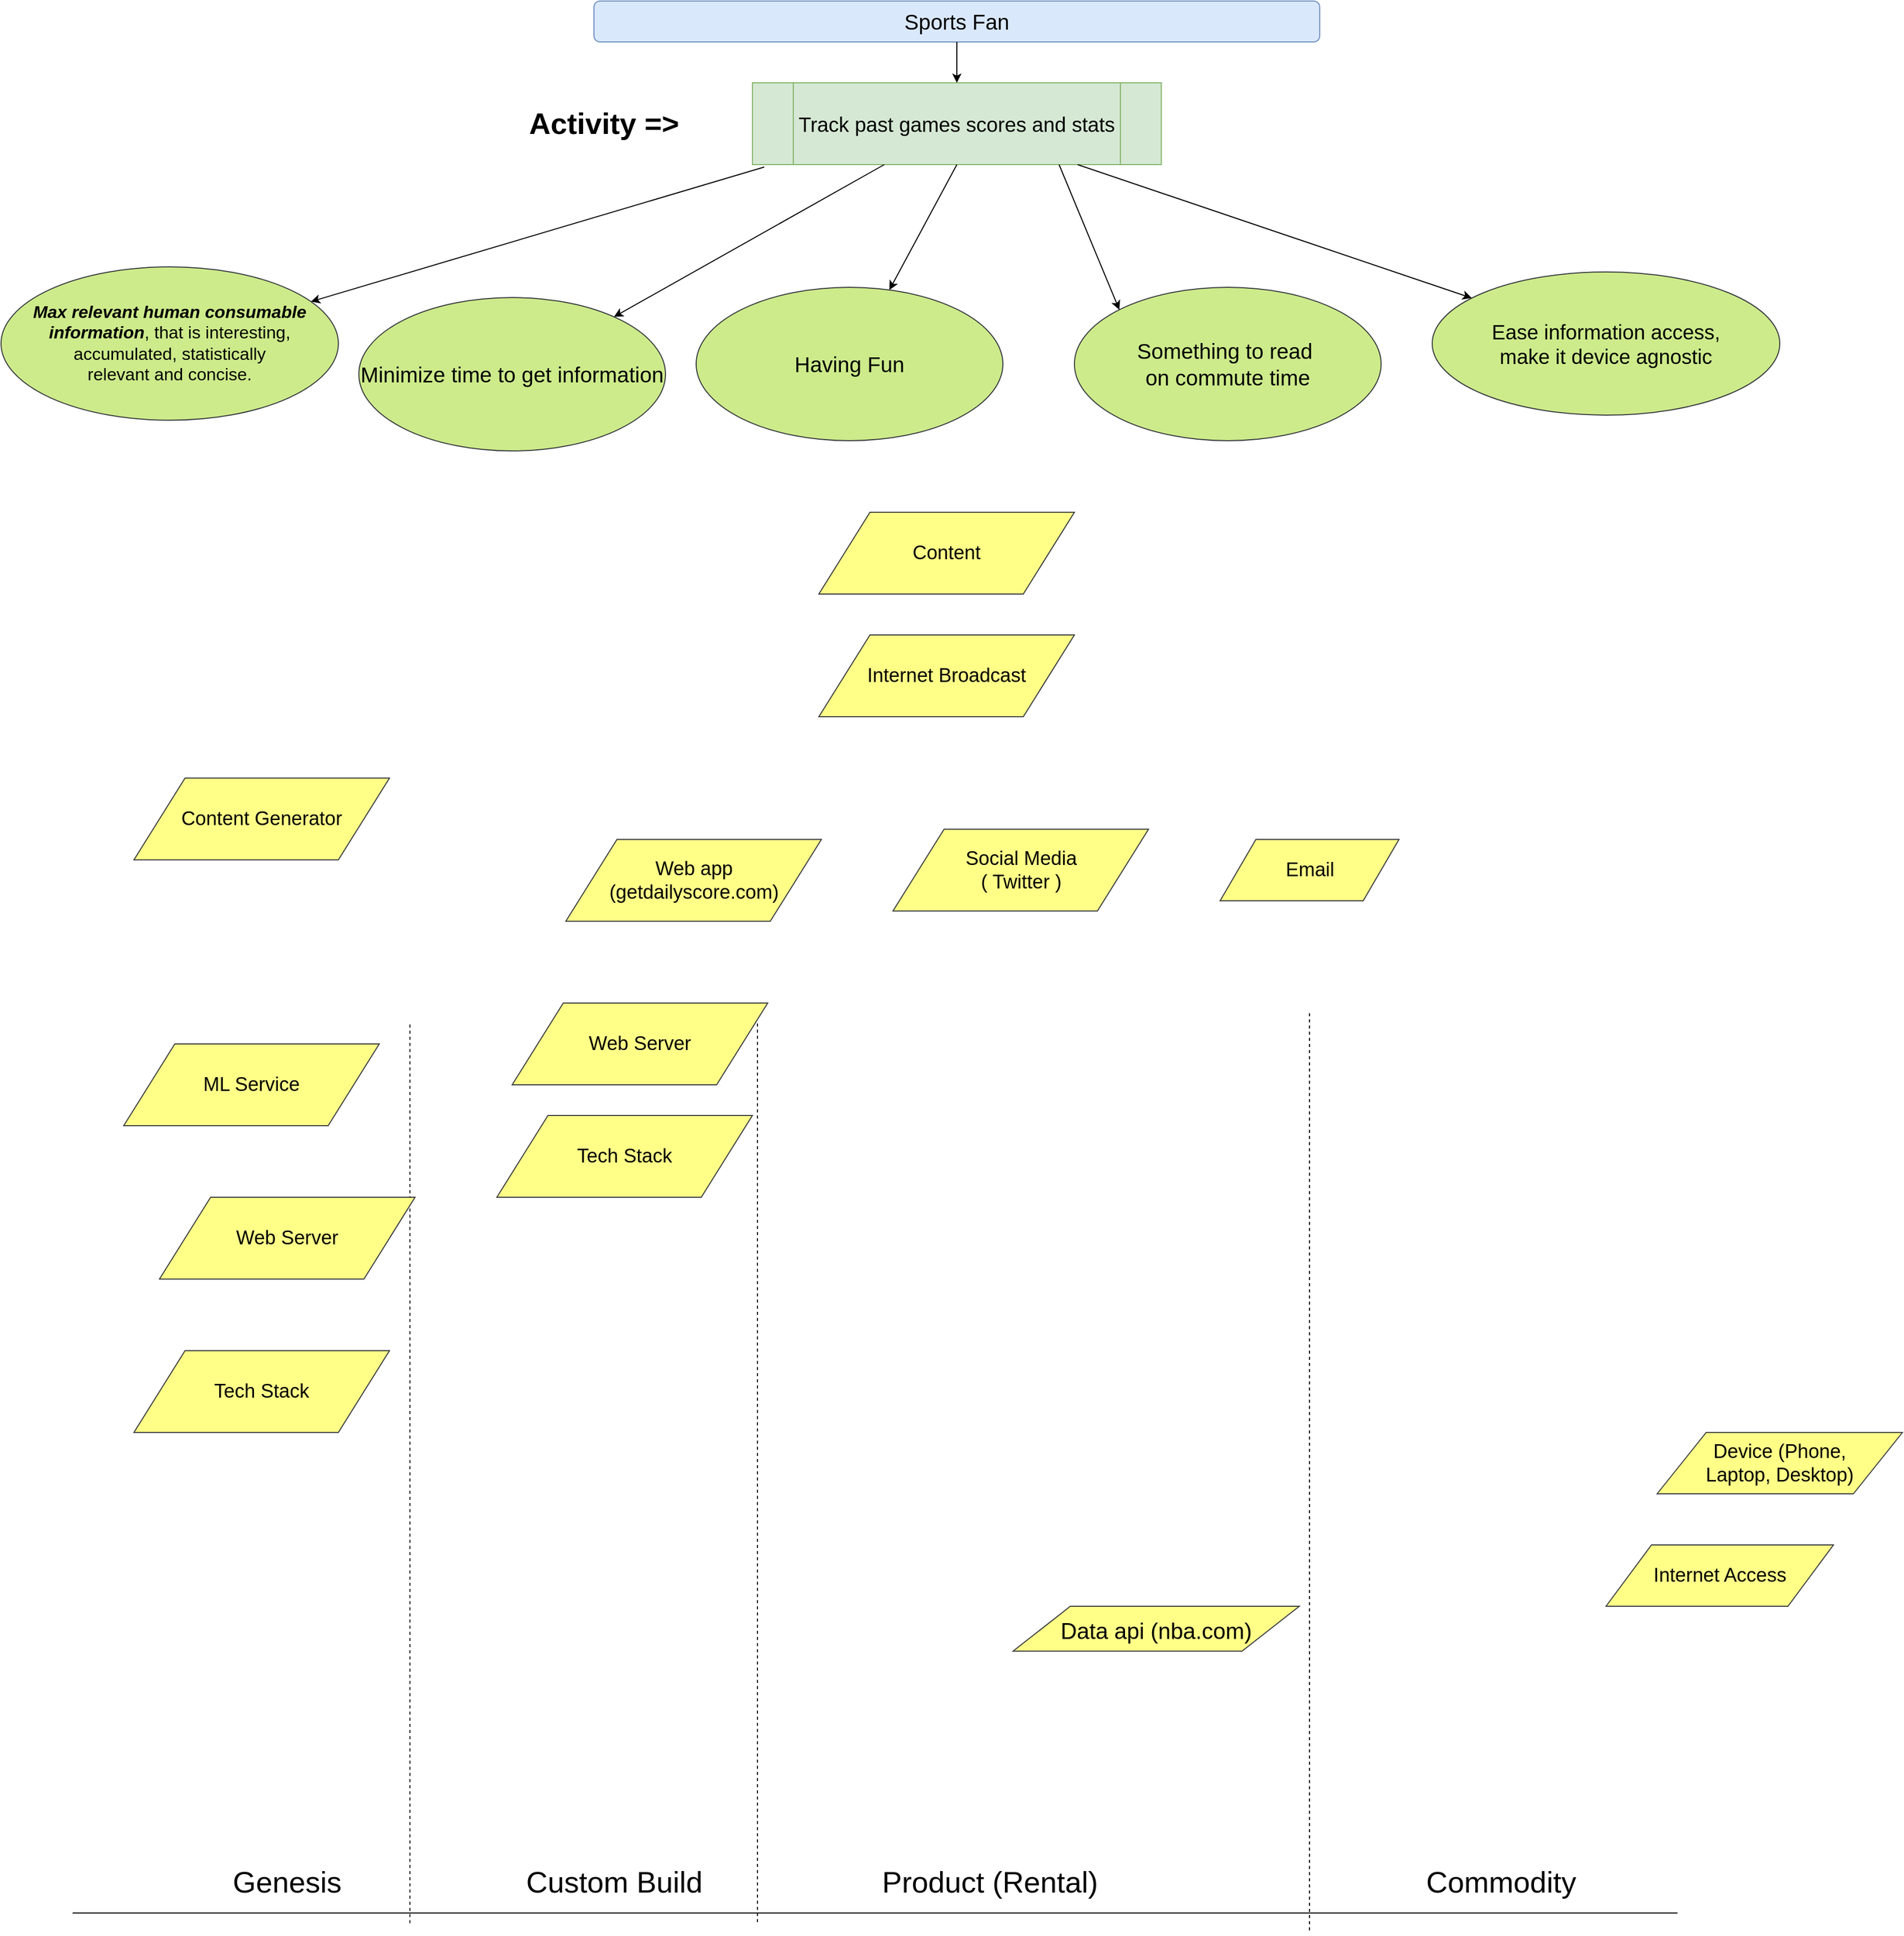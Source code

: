 <mxfile version="12.5.5" type="device"><diagram name="Page-1" id="42789a77-a242-8287-6e28-9cd8cfd52e62"><mxGraphModel dx="3695" dy="2098" grid="1" gridSize="10" guides="1" tooltips="1" connect="1" arrows="1" fold="1" page="1" pageScale="1" pageWidth="1100" pageHeight="850" background="#ffffff" math="0" shadow="0"><root><mxCell id="0"/><mxCell id="1" parent="0"/><mxCell id="Sqfoyh81WpPyErl1hCWX-1" value="Sports Fan" style="rounded=1;whiteSpace=wrap;html=1;fillColor=#dae8fc;strokeColor=#6c8ebf;fontSize=21;" parent="1" vertex="1"><mxGeometry x="440" y="-810" width="710" height="40" as="geometry"/></mxCell><mxCell id="Sqfoyh81WpPyErl1hCWX-2" value="Activity =&amp;gt;" style="text;html=1;strokeColor=none;fillColor=none;align=center;verticalAlign=middle;whiteSpace=wrap;rounded=0;fontStyle=1;fontSize=29;" parent="1" vertex="1"><mxGeometry x="320" y="-722.5" width="260" height="65" as="geometry"/></mxCell><mxCell id="Sqfoyh81WpPyErl1hCWX-3" value="Track past games scores and stats" style="shape=process;whiteSpace=wrap;html=1;backgroundOutline=1;fillColor=#d5e8d4;strokeColor=#82b366;fontSize=20;fontStyle=0" parent="1" vertex="1"><mxGeometry x="595" y="-730" width="400" height="80" as="geometry"/></mxCell><mxCell id="Sqfoyh81WpPyErl1hCWX-4" value="&lt;span style=&quot;font-size: 17px&quot;&gt;&lt;b style=&quot;font-style: italic ; font-size: 17px&quot;&gt;Max relevant human consumable &lt;br&gt;information&lt;/b&gt;&lt;/span&gt;, that is interesting, accumulated, statistically &lt;br&gt;relevant and concise." style="ellipse;whiteSpace=wrap;html=1;fillColor=#cdeb8b;strokeColor=#36393d;fontSize=17;" parent="1" vertex="1"><mxGeometry x="-140" y="-550" width="330" height="150" as="geometry"/></mxCell><mxCell id="Sqfoyh81WpPyErl1hCWX-7" value="Minimize time to get information" style="ellipse;whiteSpace=wrap;html=1;fillColor=#cdeb8b;strokeColor=#36393d;fontSize=21;" parent="1" vertex="1"><mxGeometry x="210" y="-520" width="300" height="150" as="geometry"/></mxCell><mxCell id="Sqfoyh81WpPyErl1hCWX-8" value="Ease information access, &lt;br&gt;make it device agnostic" style="ellipse;whiteSpace=wrap;html=1;fillColor=#cdeb8b;strokeColor=#36393d;fontSize=20;" parent="1" vertex="1"><mxGeometry x="1260" y="-545" width="340" height="140" as="geometry"/></mxCell><mxCell id="Sqfoyh81WpPyErl1hCWX-10" value="" style="endArrow=classic;html=1;exitX=0.029;exitY=1.03;exitDx=0;exitDy=0;exitPerimeter=0;" parent="1" source="Sqfoyh81WpPyErl1hCWX-3" target="Sqfoyh81WpPyErl1hCWX-4" edge="1"><mxGeometry width="50" height="50" relative="1" as="geometry"><mxPoint x="280" y="-350" as="sourcePoint"/><mxPoint x="70" y="-40" as="targetPoint"/></mxGeometry></mxCell><mxCell id="Sqfoyh81WpPyErl1hCWX-11" value="" style="endArrow=classic;html=1;" parent="1" source="Sqfoyh81WpPyErl1hCWX-3" target="Sqfoyh81WpPyErl1hCWX-7" edge="1"><mxGeometry width="50" height="50" relative="1" as="geometry"><mxPoint x="10" y="-110" as="sourcePoint"/><mxPoint x="60" y="-160" as="targetPoint"/></mxGeometry></mxCell><mxCell id="Sqfoyh81WpPyErl1hCWX-12" value="" style="endArrow=classic;html=1;" parent="1" source="Sqfoyh81WpPyErl1hCWX-3" target="Sqfoyh81WpPyErl1hCWX-8" edge="1"><mxGeometry width="50" height="50" relative="1" as="geometry"><mxPoint x="10" y="-110" as="sourcePoint"/><mxPoint x="60" y="-160" as="targetPoint"/></mxGeometry></mxCell><mxCell id="Sqfoyh81WpPyErl1hCWX-14" value="" style="endArrow=classic;html=1;fontSize=19;" parent="1" source="Sqfoyh81WpPyErl1hCWX-1" target="Sqfoyh81WpPyErl1hCWX-3" edge="1"><mxGeometry width="50" height="50" relative="1" as="geometry"><mxPoint x="50" y="-410" as="sourcePoint"/><mxPoint x="100" y="-460" as="targetPoint"/></mxGeometry></mxCell><mxCell id="Sqfoyh81WpPyErl1hCWX-27" value="Email" style="shape=parallelogram;perimeter=parallelogramPerimeter;whiteSpace=wrap;html=1;fontSize=19;fillColor=#ffff88;strokeColor=#36393d;" parent="1" vertex="1"><mxGeometry x="1052.5" y="10" width="175" height="60" as="geometry"/></mxCell><mxCell id="Sqfoyh81WpPyErl1hCWX-29" value="Device (Phone, &lt;br&gt;Laptop, Desktop)" style="shape=parallelogram;perimeter=parallelogramPerimeter;whiteSpace=wrap;html=1;fontSize=19;fillColor=#ffff88;strokeColor=#36393d;" parent="1" vertex="1"><mxGeometry x="1480" y="590" width="240" height="60" as="geometry"/></mxCell><mxCell id="Sqfoyh81WpPyErl1hCWX-30" value="Internet Access" style="shape=parallelogram;perimeter=parallelogramPerimeter;whiteSpace=wrap;html=1;fontSize=19;fillColor=#ffff88;strokeColor=#36393d;" parent="1" vertex="1"><mxGeometry x="1430" y="700" width="222.5" height="60" as="geometry"/></mxCell><mxCell id="Sqfoyh81WpPyErl1hCWX-33" value="" style="endArrow=none;html=1;fontSize=19;" parent="1" edge="1"><mxGeometry width="50" height="50" relative="1" as="geometry"><mxPoint x="-70" y="1060" as="sourcePoint"/><mxPoint x="1500" y="1060" as="targetPoint"/></mxGeometry></mxCell><mxCell id="Sqfoyh81WpPyErl1hCWX-35" value="Genesis&lt;br style=&quot;font-size: 29px;&quot;&gt;" style="text;html=1;strokeColor=none;fillColor=none;align=center;verticalAlign=middle;whiteSpace=wrap;rounded=0;fontSize=29;" parent="1" vertex="1"><mxGeometry x="70" y="1020" width="140" height="20" as="geometry"/></mxCell><mxCell id="Sqfoyh81WpPyErl1hCWX-37" value="" style="endArrow=none;dashed=1;html=1;fontSize=21;" parent="1" edge="1"><mxGeometry width="50" height="50" relative="1" as="geometry"><mxPoint x="260" y="1070" as="sourcePoint"/><mxPoint x="260" y="190" as="targetPoint"/></mxGeometry></mxCell><mxCell id="Sqfoyh81WpPyErl1hCWX-41" value="Custom Build" style="text;html=1;strokeColor=none;fillColor=none;align=center;verticalAlign=middle;whiteSpace=wrap;rounded=0;fontSize=29;" parent="1" vertex="1"><mxGeometry x="350" y="1020" width="220" height="20" as="geometry"/></mxCell><mxCell id="Sqfoyh81WpPyErl1hCWX-43" value="" style="endArrow=none;dashed=1;html=1;fontSize=21;" parent="1" edge="1"><mxGeometry width="50" height="50" relative="1" as="geometry"><mxPoint x="600" y="190" as="sourcePoint"/><mxPoint x="600" y="1070" as="targetPoint"/></mxGeometry></mxCell><mxCell id="Sqfoyh81WpPyErl1hCWX-44" value="Product (Rental)" style="text;html=1;strokeColor=none;fillColor=none;align=center;verticalAlign=middle;whiteSpace=wrap;rounded=0;fontSize=29;" parent="1" vertex="1"><mxGeometry x="710" y="1000" width="235" height="60" as="geometry"/></mxCell><mxCell id="Sqfoyh81WpPyErl1hCWX-46" value="Commodity" style="text;html=1;strokeColor=none;fillColor=none;align=center;verticalAlign=middle;whiteSpace=wrap;rounded=0;fontSize=29;" parent="1" vertex="1"><mxGeometry x="1210" y="1000" width="235" height="60" as="geometry"/></mxCell><mxCell id="Sqfoyh81WpPyErl1hCWX-59" value="&lt;font style=&quot;font-size: 22px&quot;&gt;Data api (nba.com)&lt;/font&gt;" style="shape=parallelogram;perimeter=parallelogramPerimeter;whiteSpace=wrap;html=1;fontSize=29;fillColor=#ffff88;strokeColor=#36393d;" parent="1" vertex="1"><mxGeometry x="850" y="760" width="280" height="43.91" as="geometry"/></mxCell><mxCell id="lyD-HpiRpPjOEnl6V3W5-5" value="Web app &lt;br&gt;(getdailyscore.com)" style="shape=parallelogram;perimeter=parallelogramPerimeter;whiteSpace=wrap;html=1;fontSize=19;fillColor=#ffff88;strokeColor=#36393d;" parent="1" vertex="1"><mxGeometry x="412.5" y="10" width="250" height="80" as="geometry"/></mxCell><mxCell id="lyD-HpiRpPjOEnl6V3W5-22" value="" style="endArrow=none;dashed=1;html=1;fontSize=21;" parent="1" edge="1"><mxGeometry width="50" height="50" relative="1" as="geometry"><mxPoint x="1140" y="180" as="sourcePoint"/><mxPoint x="1140" y="1080" as="targetPoint"/></mxGeometry></mxCell><mxCell id="IzNHaIqhkJBboBlYr7tV-2" value="Having Fun" style="ellipse;whiteSpace=wrap;html=1;fillColor=#cdeb8b;strokeColor=#36393d;fontSize=21;" vertex="1" parent="1"><mxGeometry x="540" y="-530" width="300" height="150" as="geometry"/></mxCell><mxCell id="IzNHaIqhkJBboBlYr7tV-6" value="Something to read&amp;nbsp;&lt;br&gt;on commute time" style="ellipse;whiteSpace=wrap;html=1;fillColor=#cdeb8b;strokeColor=#36393d;fontSize=21;" vertex="1" parent="1"><mxGeometry x="910" y="-530" width="300" height="150" as="geometry"/></mxCell><mxCell id="IzNHaIqhkJBboBlYr7tV-8" value="" style="endArrow=classic;html=1;exitX=0.5;exitY=1;exitDx=0;exitDy=0;" edge="1" parent="1" source="Sqfoyh81WpPyErl1hCWX-3" target="IzNHaIqhkJBboBlYr7tV-2"><mxGeometry width="50" height="50" relative="1" as="geometry"><mxPoint x="110" y="-190" as="sourcePoint"/><mxPoint x="160" y="-240" as="targetPoint"/></mxGeometry></mxCell><mxCell id="IzNHaIqhkJBboBlYr7tV-10" value="" style="endArrow=classic;html=1;exitX=0.75;exitY=1;exitDx=0;exitDy=0;entryX=0;entryY=0;entryDx=0;entryDy=0;" edge="1" parent="1" source="Sqfoyh81WpPyErl1hCWX-3" target="IzNHaIqhkJBboBlYr7tV-6"><mxGeometry width="50" height="50" relative="1" as="geometry"><mxPoint x="750" y="-230" as="sourcePoint"/><mxPoint x="800" y="-280" as="targetPoint"/></mxGeometry></mxCell><mxCell id="IzNHaIqhkJBboBlYr7tV-11" value="Content" style="shape=parallelogram;perimeter=parallelogramPerimeter;whiteSpace=wrap;html=1;fontSize=19;fillColor=#ffff88;strokeColor=#36393d;" vertex="1" parent="1"><mxGeometry x="660" y="-310" width="250" height="80" as="geometry"/></mxCell><mxCell id="IzNHaIqhkJBboBlYr7tV-13" value="Internet Broadcast" style="shape=parallelogram;perimeter=parallelogramPerimeter;whiteSpace=wrap;html=1;fontSize=19;fillColor=#ffff88;strokeColor=#36393d;" vertex="1" parent="1"><mxGeometry x="660" y="-190" width="250" height="80" as="geometry"/></mxCell><mxCell id="IzNHaIqhkJBboBlYr7tV-14" value="Social Media &lt;br&gt;( Twitter )" style="shape=parallelogram;perimeter=parallelogramPerimeter;whiteSpace=wrap;html=1;fontSize=19;fillColor=#ffff88;strokeColor=#36393d;" vertex="1" parent="1"><mxGeometry x="732.5" width="250" height="80" as="geometry"/></mxCell><mxCell id="IzNHaIqhkJBboBlYr7tV-16" value="Content Generator" style="shape=parallelogram;perimeter=parallelogramPerimeter;whiteSpace=wrap;html=1;fontSize=19;fillColor=#ffff88;strokeColor=#36393d;" vertex="1" parent="1"><mxGeometry x="-10" y="-50" width="250" height="80" as="geometry"/></mxCell><mxCell id="IzNHaIqhkJBboBlYr7tV-17" value="ML Service" style="shape=parallelogram;perimeter=parallelogramPerimeter;whiteSpace=wrap;html=1;fontSize=19;fillColor=#ffff88;strokeColor=#36393d;" vertex="1" parent="1"><mxGeometry x="-20" y="210" width="250" height="80" as="geometry"/></mxCell><mxCell id="IzNHaIqhkJBboBlYr7tV-19" value="Web Server" style="shape=parallelogram;perimeter=parallelogramPerimeter;whiteSpace=wrap;html=1;fontSize=19;fillColor=#ffff88;strokeColor=#36393d;" vertex="1" parent="1"><mxGeometry x="360" y="170" width="250" height="80" as="geometry"/></mxCell><mxCell id="IzNHaIqhkJBboBlYr7tV-20" value="Tech Stack" style="shape=parallelogram;perimeter=parallelogramPerimeter;whiteSpace=wrap;html=1;fontSize=19;fillColor=#ffff88;strokeColor=#36393d;" vertex="1" parent="1"><mxGeometry x="345" y="280" width="250" height="80" as="geometry"/></mxCell><mxCell id="IzNHaIqhkJBboBlYr7tV-21" value="Web Server" style="shape=parallelogram;perimeter=parallelogramPerimeter;whiteSpace=wrap;html=1;fontSize=19;fillColor=#ffff88;strokeColor=#36393d;" vertex="1" parent="1"><mxGeometry x="15" y="360" width="250" height="80" as="geometry"/></mxCell><mxCell id="IzNHaIqhkJBboBlYr7tV-22" value="Tech Stack" style="shape=parallelogram;perimeter=parallelogramPerimeter;whiteSpace=wrap;html=1;fontSize=19;fillColor=#ffff88;strokeColor=#36393d;" vertex="1" parent="1"><mxGeometry x="-10" y="510" width="250" height="80" as="geometry"/></mxCell></root></mxGraphModel></diagram></mxfile>